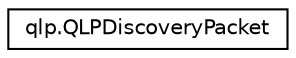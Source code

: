 digraph "Graphical Class Hierarchy"
{
 // LATEX_PDF_SIZE
  edge [fontname="Helvetica",fontsize="10",labelfontname="Helvetica",labelfontsize="10"];
  node [fontname="Helvetica",fontsize="10",shape=record];
  rankdir="LR";
  Node0 [label="qlp.QLPDiscoveryPacket",height=0.2,width=0.4,color="black", fillcolor="white", style="filled",URL="$classqlp_1_1QLPDiscoveryPacket.html",tooltip=" "];
}
